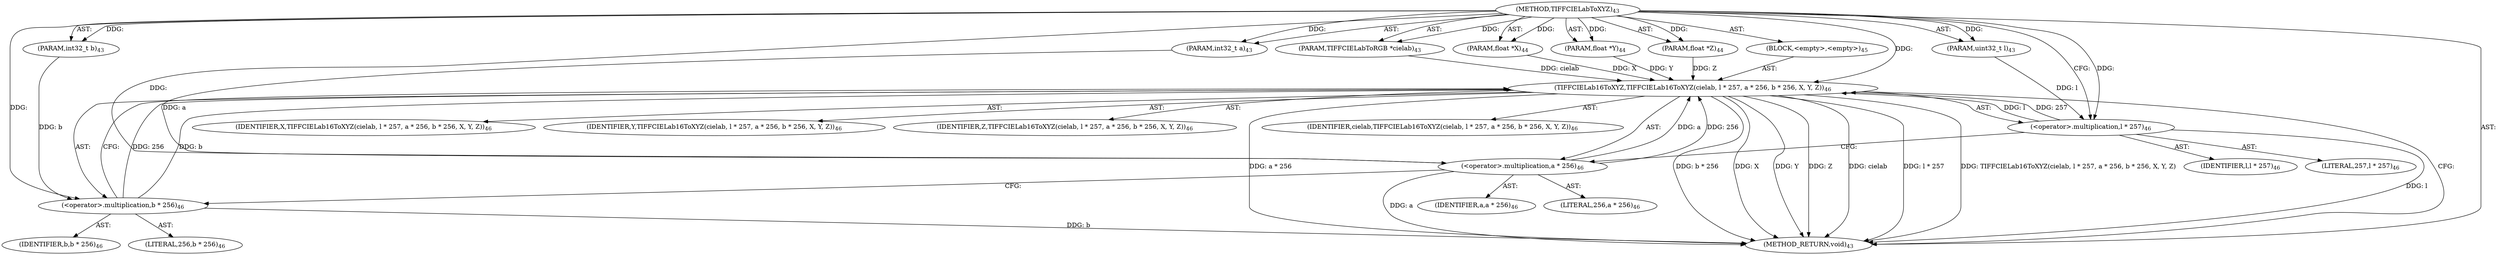 digraph "TIFFCIELabToXYZ" {  
"6475" [label = <(METHOD,TIFFCIELabToXYZ)<SUB>43</SUB>> ]
"6476" [label = <(PARAM,TIFFCIELabToRGB *cielab)<SUB>43</SUB>> ]
"6477" [label = <(PARAM,uint32_t l)<SUB>43</SUB>> ]
"6478" [label = <(PARAM,int32_t a)<SUB>43</SUB>> ]
"6479" [label = <(PARAM,int32_t b)<SUB>43</SUB>> ]
"6480" [label = <(PARAM,float *X)<SUB>44</SUB>> ]
"6481" [label = <(PARAM,float *Y)<SUB>44</SUB>> ]
"6482" [label = <(PARAM,float *Z)<SUB>44</SUB>> ]
"6483" [label = <(BLOCK,&lt;empty&gt;,&lt;empty&gt;)<SUB>45</SUB>> ]
"6484" [label = <(TIFFCIELab16ToXYZ,TIFFCIELab16ToXYZ(cielab, l * 257, a * 256, b * 256, X, Y, Z))<SUB>46</SUB>> ]
"6485" [label = <(IDENTIFIER,cielab,TIFFCIELab16ToXYZ(cielab, l * 257, a * 256, b * 256, X, Y, Z))<SUB>46</SUB>> ]
"6486" [label = <(&lt;operator&gt;.multiplication,l * 257)<SUB>46</SUB>> ]
"6487" [label = <(IDENTIFIER,l,l * 257)<SUB>46</SUB>> ]
"6488" [label = <(LITERAL,257,l * 257)<SUB>46</SUB>> ]
"6489" [label = <(&lt;operator&gt;.multiplication,a * 256)<SUB>46</SUB>> ]
"6490" [label = <(IDENTIFIER,a,a * 256)<SUB>46</SUB>> ]
"6491" [label = <(LITERAL,256,a * 256)<SUB>46</SUB>> ]
"6492" [label = <(&lt;operator&gt;.multiplication,b * 256)<SUB>46</SUB>> ]
"6493" [label = <(IDENTIFIER,b,b * 256)<SUB>46</SUB>> ]
"6494" [label = <(LITERAL,256,b * 256)<SUB>46</SUB>> ]
"6495" [label = <(IDENTIFIER,X,TIFFCIELab16ToXYZ(cielab, l * 257, a * 256, b * 256, X, Y, Z))<SUB>46</SUB>> ]
"6496" [label = <(IDENTIFIER,Y,TIFFCIELab16ToXYZ(cielab, l * 257, a * 256, b * 256, X, Y, Z))<SUB>46</SUB>> ]
"6497" [label = <(IDENTIFIER,Z,TIFFCIELab16ToXYZ(cielab, l * 257, a * 256, b * 256, X, Y, Z))<SUB>46</SUB>> ]
"6498" [label = <(METHOD_RETURN,void)<SUB>43</SUB>> ]
  "6475" -> "6476"  [ label = "AST: "] 
  "6475" -> "6477"  [ label = "AST: "] 
  "6475" -> "6478"  [ label = "AST: "] 
  "6475" -> "6479"  [ label = "AST: "] 
  "6475" -> "6480"  [ label = "AST: "] 
  "6475" -> "6481"  [ label = "AST: "] 
  "6475" -> "6482"  [ label = "AST: "] 
  "6475" -> "6483"  [ label = "AST: "] 
  "6475" -> "6498"  [ label = "AST: "] 
  "6483" -> "6484"  [ label = "AST: "] 
  "6484" -> "6485"  [ label = "AST: "] 
  "6484" -> "6486"  [ label = "AST: "] 
  "6484" -> "6489"  [ label = "AST: "] 
  "6484" -> "6492"  [ label = "AST: "] 
  "6484" -> "6495"  [ label = "AST: "] 
  "6484" -> "6496"  [ label = "AST: "] 
  "6484" -> "6497"  [ label = "AST: "] 
  "6486" -> "6487"  [ label = "AST: "] 
  "6486" -> "6488"  [ label = "AST: "] 
  "6489" -> "6490"  [ label = "AST: "] 
  "6489" -> "6491"  [ label = "AST: "] 
  "6492" -> "6493"  [ label = "AST: "] 
  "6492" -> "6494"  [ label = "AST: "] 
  "6484" -> "6498"  [ label = "CFG: "] 
  "6486" -> "6489"  [ label = "CFG: "] 
  "6489" -> "6492"  [ label = "CFG: "] 
  "6492" -> "6484"  [ label = "CFG: "] 
  "6475" -> "6486"  [ label = "CFG: "] 
  "6484" -> "6498"  [ label = "DDG: cielab"] 
  "6486" -> "6498"  [ label = "DDG: l"] 
  "6484" -> "6498"  [ label = "DDG: l * 257"] 
  "6489" -> "6498"  [ label = "DDG: a"] 
  "6484" -> "6498"  [ label = "DDG: a * 256"] 
  "6492" -> "6498"  [ label = "DDG: b"] 
  "6484" -> "6498"  [ label = "DDG: b * 256"] 
  "6484" -> "6498"  [ label = "DDG: X"] 
  "6484" -> "6498"  [ label = "DDG: Y"] 
  "6484" -> "6498"  [ label = "DDG: Z"] 
  "6484" -> "6498"  [ label = "DDG: TIFFCIELab16ToXYZ(cielab, l * 257, a * 256, b * 256, X, Y, Z)"] 
  "6475" -> "6476"  [ label = "DDG: "] 
  "6475" -> "6477"  [ label = "DDG: "] 
  "6475" -> "6478"  [ label = "DDG: "] 
  "6475" -> "6479"  [ label = "DDG: "] 
  "6475" -> "6480"  [ label = "DDG: "] 
  "6475" -> "6481"  [ label = "DDG: "] 
  "6475" -> "6482"  [ label = "DDG: "] 
  "6476" -> "6484"  [ label = "DDG: cielab"] 
  "6475" -> "6484"  [ label = "DDG: "] 
  "6486" -> "6484"  [ label = "DDG: l"] 
  "6486" -> "6484"  [ label = "DDG: 257"] 
  "6489" -> "6484"  [ label = "DDG: a"] 
  "6489" -> "6484"  [ label = "DDG: 256"] 
  "6492" -> "6484"  [ label = "DDG: b"] 
  "6492" -> "6484"  [ label = "DDG: 256"] 
  "6480" -> "6484"  [ label = "DDG: X"] 
  "6481" -> "6484"  [ label = "DDG: Y"] 
  "6482" -> "6484"  [ label = "DDG: Z"] 
  "6477" -> "6486"  [ label = "DDG: l"] 
  "6475" -> "6486"  [ label = "DDG: "] 
  "6478" -> "6489"  [ label = "DDG: a"] 
  "6475" -> "6489"  [ label = "DDG: "] 
  "6479" -> "6492"  [ label = "DDG: b"] 
  "6475" -> "6492"  [ label = "DDG: "] 
}
